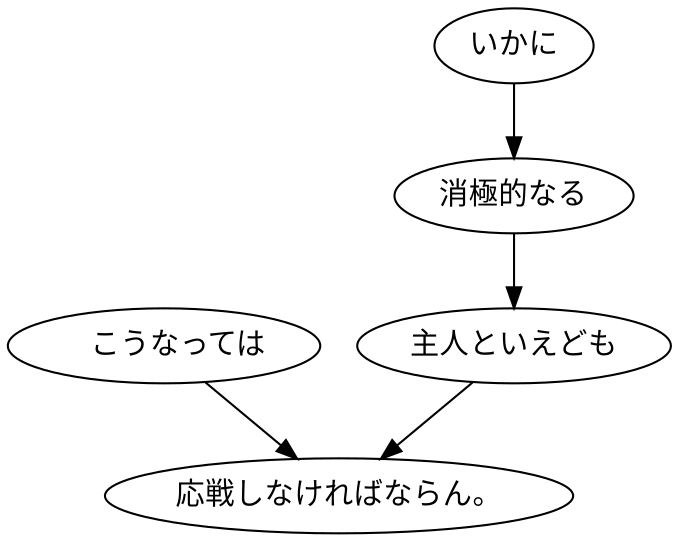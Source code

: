 digraph graph5100 {
	node0 [label="　こうなっては"];
	node1 [label="いかに"];
	node2 [label="消極的なる"];
	node3 [label="主人といえども"];
	node4 [label="応戦しなければならん。"];
	node0 -> node4;
	node1 -> node2;
	node2 -> node3;
	node3 -> node4;
}
